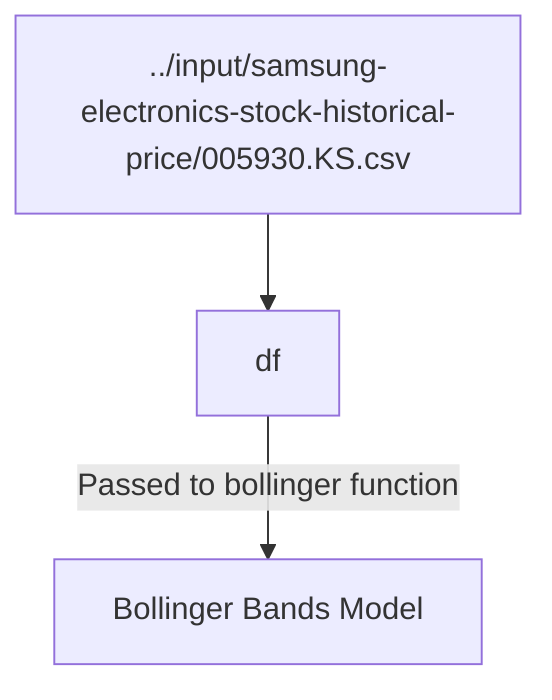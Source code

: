 flowchart TD
  A1["../input/samsung-electronics-stock-historical-price/005930.KS.csv"]:::dataSource --> B1["df"]:::dataVariable
  B1 --> |"Passed to bollinger function"| C1["Bollinger Bands Model"]:::model
